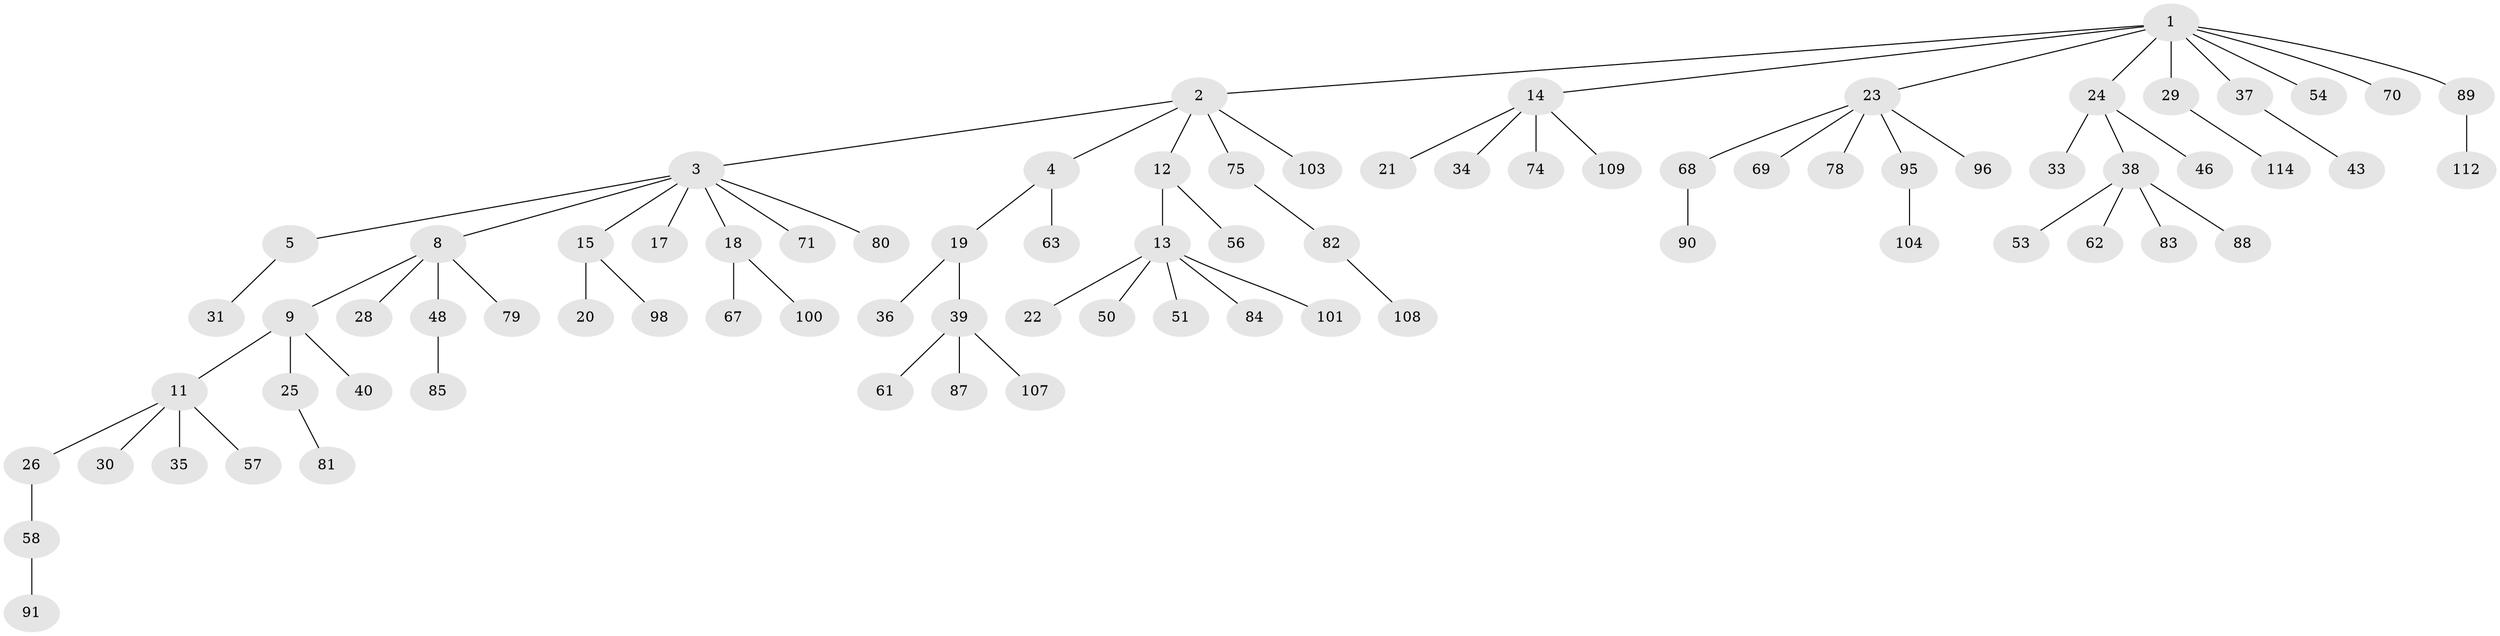 // original degree distribution, {5: 0.043859649122807015, 7: 0.008771929824561403, 3: 0.18421052631578946, 6: 0.017543859649122806, 4: 0.043859649122807015, 1: 0.5350877192982456, 2: 0.16666666666666666}
// Generated by graph-tools (version 1.1) at 2025/42/03/06/25 10:42:05]
// undirected, 79 vertices, 78 edges
graph export_dot {
graph [start="1"]
  node [color=gray90,style=filled];
  1 [super="+10"];
  2 [super="+6"];
  3 [super="+7"];
  4;
  5 [super="+42"];
  8 [super="+41"];
  9;
  11 [super="+16"];
  12 [super="+66"];
  13 [super="+49"];
  14 [super="+47"];
  15 [super="+72"];
  17;
  18 [super="+45"];
  19;
  20 [super="+52"];
  21 [super="+60"];
  22 [super="+86"];
  23 [super="+59"];
  24 [super="+27"];
  25 [super="+73"];
  26;
  28;
  29 [super="+44"];
  30 [super="+32"];
  31;
  33 [super="+105"];
  34;
  35;
  36;
  37 [super="+97"];
  38 [super="+76"];
  39 [super="+64"];
  40 [super="+106"];
  43 [super="+65"];
  46;
  48 [super="+93"];
  50 [super="+55"];
  51;
  53;
  54;
  56 [super="+102"];
  57;
  58 [super="+77"];
  61;
  62;
  63;
  67;
  68 [super="+94"];
  69;
  70;
  71 [super="+110"];
  74 [super="+92"];
  75 [super="+99"];
  78;
  79 [super="+113"];
  80;
  81;
  82;
  83;
  84;
  85;
  87;
  88;
  89 [super="+111"];
  90;
  91;
  95;
  96;
  98;
  100;
  101;
  103;
  104;
  107;
  108;
  109;
  112;
  114;
  1 -- 2;
  1 -- 23;
  1 -- 24;
  1 -- 89;
  1 -- 37;
  1 -- 70;
  1 -- 54;
  1 -- 29;
  1 -- 14;
  2 -- 3;
  2 -- 4;
  2 -- 103;
  2 -- 75;
  2 -- 12;
  3 -- 5;
  3 -- 15;
  3 -- 17;
  3 -- 18;
  3 -- 71;
  3 -- 8;
  3 -- 80;
  4 -- 19;
  4 -- 63;
  5 -- 31;
  8 -- 9;
  8 -- 28;
  8 -- 48;
  8 -- 79;
  9 -- 11;
  9 -- 25;
  9 -- 40;
  11 -- 26;
  11 -- 57;
  11 -- 35;
  11 -- 30;
  12 -- 13;
  12 -- 56;
  13 -- 22;
  13 -- 51;
  13 -- 84;
  13 -- 50;
  13 -- 101;
  14 -- 21;
  14 -- 34;
  14 -- 74;
  14 -- 109;
  15 -- 20;
  15 -- 98;
  18 -- 67;
  18 -- 100;
  19 -- 36;
  19 -- 39;
  23 -- 69;
  23 -- 78;
  23 -- 95;
  23 -- 96;
  23 -- 68;
  24 -- 38;
  24 -- 33;
  24 -- 46;
  25 -- 81;
  26 -- 58;
  29 -- 114;
  37 -- 43;
  38 -- 53;
  38 -- 62;
  38 -- 88;
  38 -- 83;
  39 -- 61;
  39 -- 107;
  39 -- 87;
  48 -- 85;
  58 -- 91;
  68 -- 90;
  75 -- 82;
  82 -- 108;
  89 -- 112;
  95 -- 104;
}
